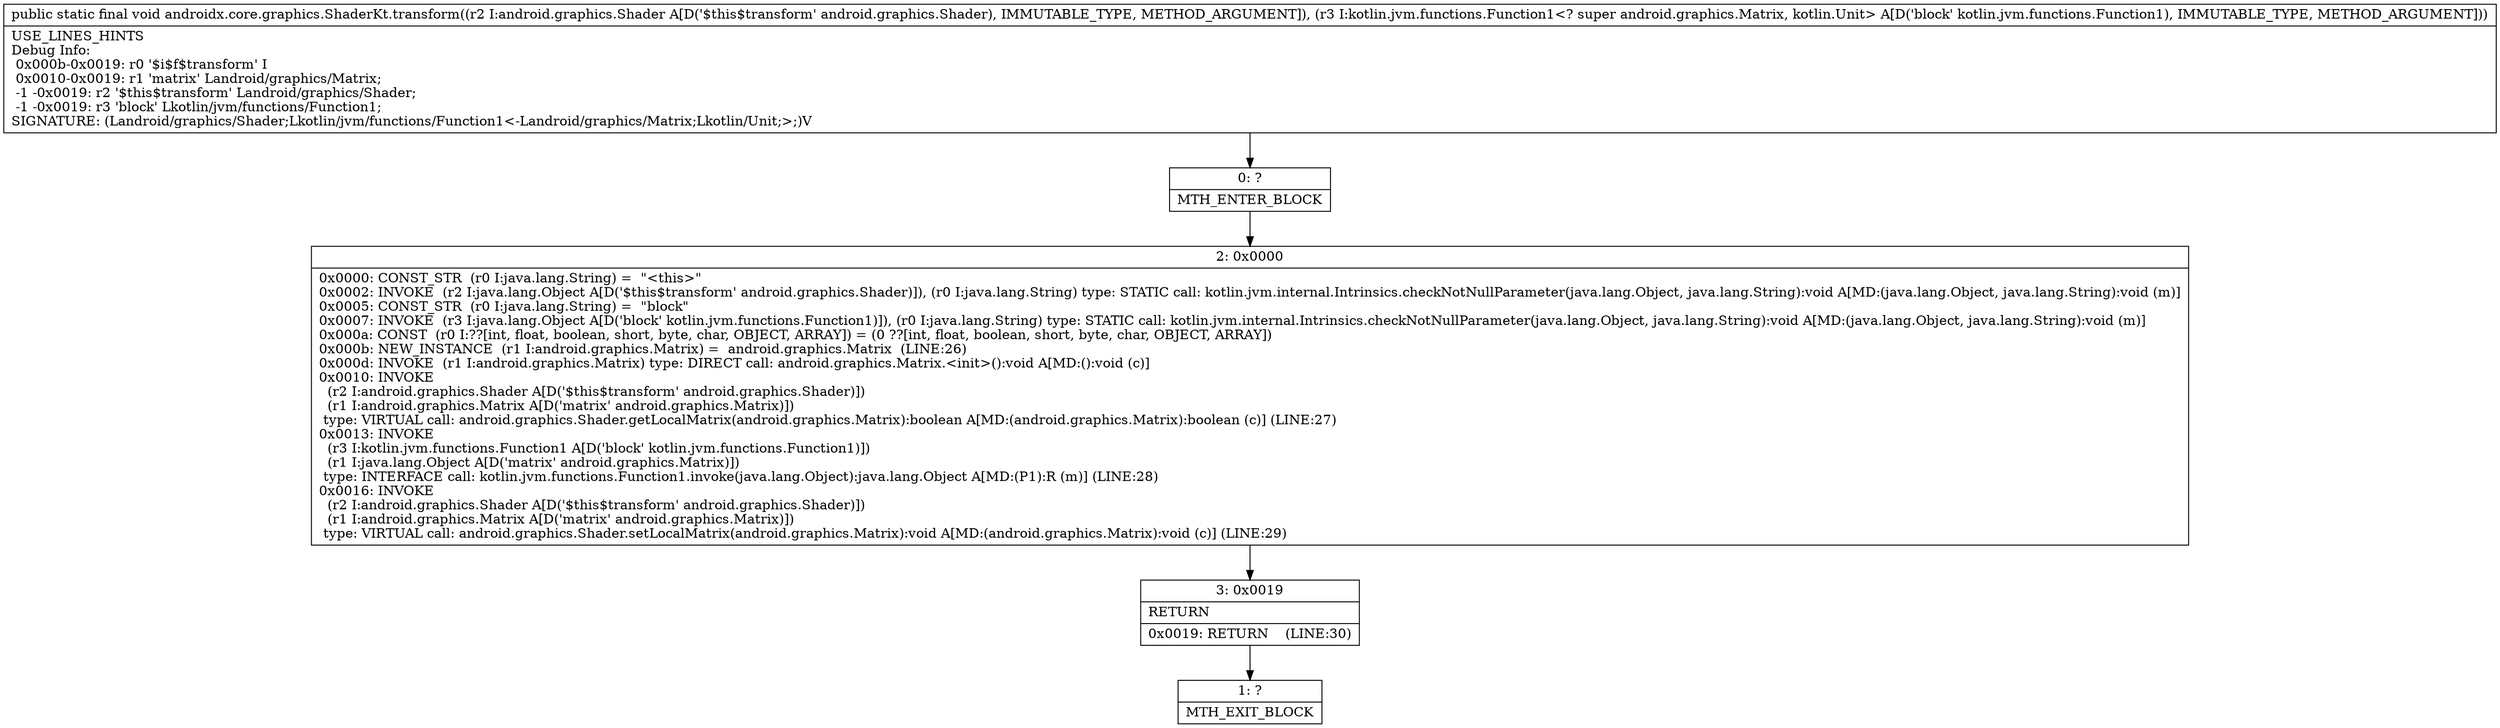digraph "CFG forandroidx.core.graphics.ShaderKt.transform(Landroid\/graphics\/Shader;Lkotlin\/jvm\/functions\/Function1;)V" {
Node_0 [shape=record,label="{0\:\ ?|MTH_ENTER_BLOCK\l}"];
Node_2 [shape=record,label="{2\:\ 0x0000|0x0000: CONST_STR  (r0 I:java.lang.String) =  \"\<this\>\" \l0x0002: INVOKE  (r2 I:java.lang.Object A[D('$this$transform' android.graphics.Shader)]), (r0 I:java.lang.String) type: STATIC call: kotlin.jvm.internal.Intrinsics.checkNotNullParameter(java.lang.Object, java.lang.String):void A[MD:(java.lang.Object, java.lang.String):void (m)]\l0x0005: CONST_STR  (r0 I:java.lang.String) =  \"block\" \l0x0007: INVOKE  (r3 I:java.lang.Object A[D('block' kotlin.jvm.functions.Function1)]), (r0 I:java.lang.String) type: STATIC call: kotlin.jvm.internal.Intrinsics.checkNotNullParameter(java.lang.Object, java.lang.String):void A[MD:(java.lang.Object, java.lang.String):void (m)]\l0x000a: CONST  (r0 I:??[int, float, boolean, short, byte, char, OBJECT, ARRAY]) = (0 ??[int, float, boolean, short, byte, char, OBJECT, ARRAY]) \l0x000b: NEW_INSTANCE  (r1 I:android.graphics.Matrix) =  android.graphics.Matrix  (LINE:26)\l0x000d: INVOKE  (r1 I:android.graphics.Matrix) type: DIRECT call: android.graphics.Matrix.\<init\>():void A[MD:():void (c)]\l0x0010: INVOKE  \l  (r2 I:android.graphics.Shader A[D('$this$transform' android.graphics.Shader)])\l  (r1 I:android.graphics.Matrix A[D('matrix' android.graphics.Matrix)])\l type: VIRTUAL call: android.graphics.Shader.getLocalMatrix(android.graphics.Matrix):boolean A[MD:(android.graphics.Matrix):boolean (c)] (LINE:27)\l0x0013: INVOKE  \l  (r3 I:kotlin.jvm.functions.Function1 A[D('block' kotlin.jvm.functions.Function1)])\l  (r1 I:java.lang.Object A[D('matrix' android.graphics.Matrix)])\l type: INTERFACE call: kotlin.jvm.functions.Function1.invoke(java.lang.Object):java.lang.Object A[MD:(P1):R (m)] (LINE:28)\l0x0016: INVOKE  \l  (r2 I:android.graphics.Shader A[D('$this$transform' android.graphics.Shader)])\l  (r1 I:android.graphics.Matrix A[D('matrix' android.graphics.Matrix)])\l type: VIRTUAL call: android.graphics.Shader.setLocalMatrix(android.graphics.Matrix):void A[MD:(android.graphics.Matrix):void (c)] (LINE:29)\l}"];
Node_3 [shape=record,label="{3\:\ 0x0019|RETURN\l|0x0019: RETURN    (LINE:30)\l}"];
Node_1 [shape=record,label="{1\:\ ?|MTH_EXIT_BLOCK\l}"];
MethodNode[shape=record,label="{public static final void androidx.core.graphics.ShaderKt.transform((r2 I:android.graphics.Shader A[D('$this$transform' android.graphics.Shader), IMMUTABLE_TYPE, METHOD_ARGUMENT]), (r3 I:kotlin.jvm.functions.Function1\<? super android.graphics.Matrix, kotlin.Unit\> A[D('block' kotlin.jvm.functions.Function1), IMMUTABLE_TYPE, METHOD_ARGUMENT]))  | USE_LINES_HINTS\lDebug Info:\l  0x000b\-0x0019: r0 '$i$f$transform' I\l  0x0010\-0x0019: r1 'matrix' Landroid\/graphics\/Matrix;\l  \-1 \-0x0019: r2 '$this$transform' Landroid\/graphics\/Shader;\l  \-1 \-0x0019: r3 'block' Lkotlin\/jvm\/functions\/Function1;\lSIGNATURE: (Landroid\/graphics\/Shader;Lkotlin\/jvm\/functions\/Function1\<\-Landroid\/graphics\/Matrix;Lkotlin\/Unit;\>;)V\l}"];
MethodNode -> Node_0;Node_0 -> Node_2;
Node_2 -> Node_3;
Node_3 -> Node_1;
}

